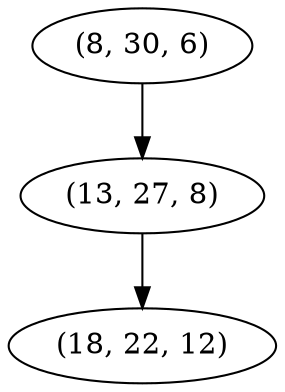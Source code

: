 digraph tree {
    "(8, 30, 6)";
    "(13, 27, 8)";
    "(18, 22, 12)";
    "(8, 30, 6)" -> "(13, 27, 8)";
    "(13, 27, 8)" -> "(18, 22, 12)";
}
